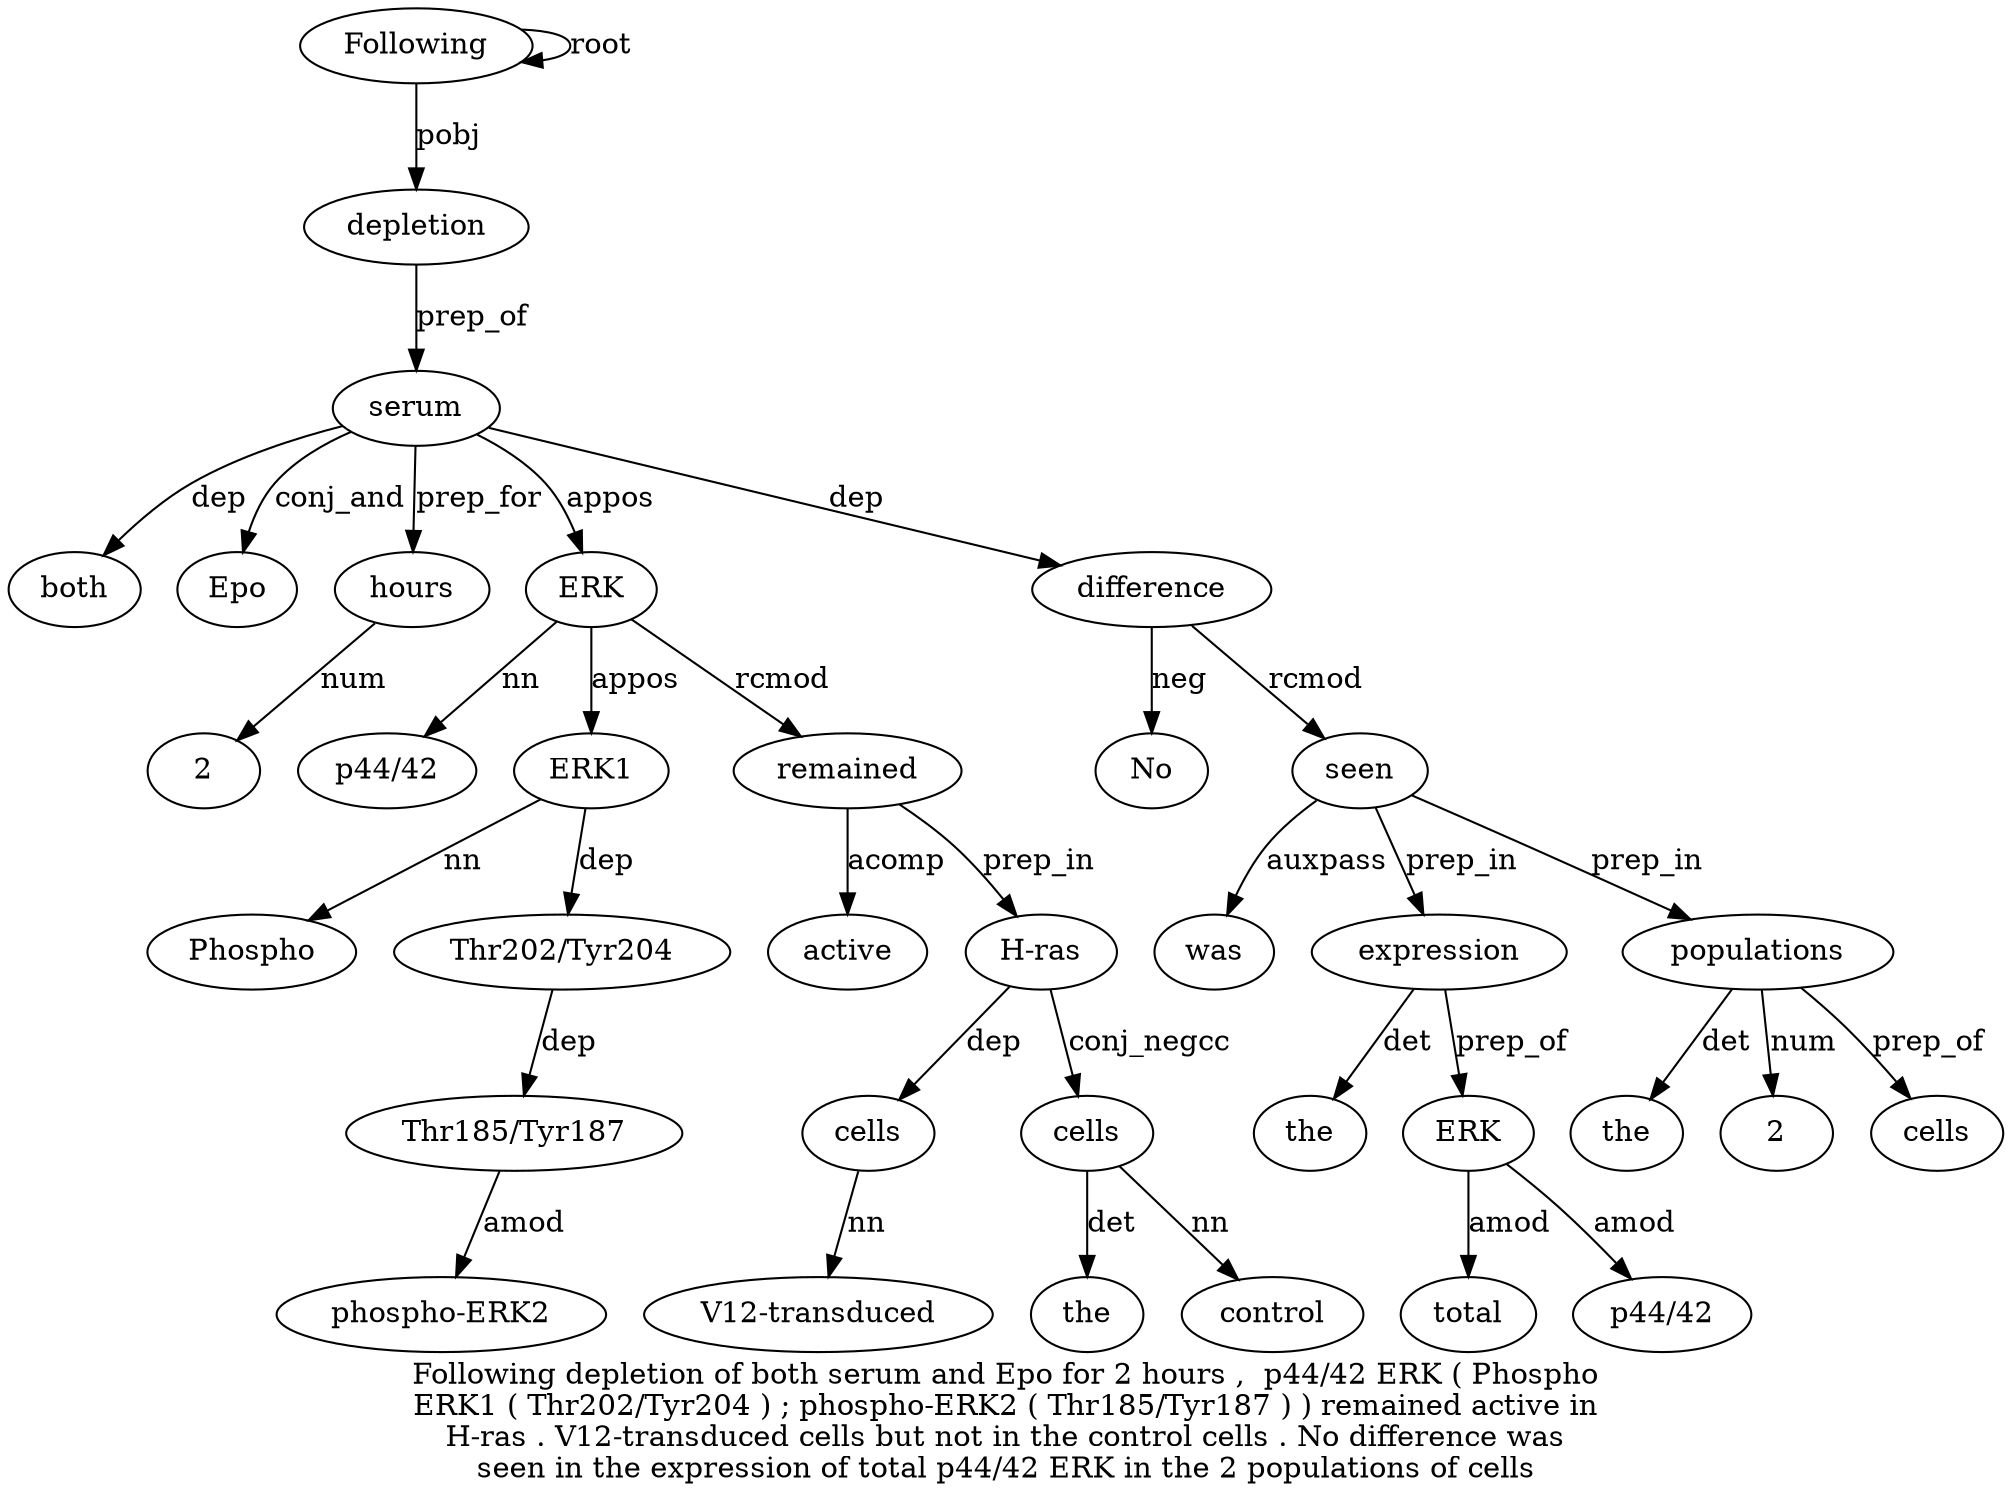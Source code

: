 digraph "Following depletion of both serum and Epo for 2 hours ,  p44/42 ERK ( Phospho ERK1 ( Thr202/Tyr204 ) ; phospho-ERK2 ( Thr185/Tyr187 ) ) remained active in H-ras . V12-transduced cells but not in the control cells . No difference was seen in the expression of total p44/42 ERK in the 2 populations of cells" {
label="Following depletion of both serum and Epo for 2 hours ,  p44/42 ERK ( Phospho
ERK1 ( Thr202/Tyr204 ) ; phospho-ERK2 ( Thr185/Tyr187 ) ) remained active in
H-ras . V12-transduced cells but not in the control cells . No difference was
seen in the expression of total p44/42 ERK in the 2 populations of cells";
Following1 [style=filled, fillcolor=white, label=Following];
Following1 -> Following1  [label=root];
depletion2 [style=filled, fillcolor=white, label=depletion];
Following1 -> depletion2  [label=pobj];
serum5 [style=filled, fillcolor=white, label=serum];
both4 [style=filled, fillcolor=white, label=both];
serum5 -> both4  [label=dep];
depletion2 -> serum5  [label=prep_of];
Epo7 [style=filled, fillcolor=white, label=Epo];
serum5 -> Epo7  [label=conj_and];
hours10 [style=filled, fillcolor=white, label=hours];
29 [style=filled, fillcolor=white, label=2];
hours10 -> 29  [label=num];
serum5 -> hours10  [label=prep_for];
ERK13 [style=filled, fillcolor=white, label=ERK];
"p44/421" [style=filled, fillcolor=white, label="p44/42"];
ERK13 -> "p44/421"  [label=nn];
serum5 -> ERK13  [label=appos];
ERK116 [style=filled, fillcolor=white, label=ERK1];
Phospho15 [style=filled, fillcolor=white, label=Phospho];
ERK116 -> Phospho15  [label=nn];
ERK13 -> ERK116  [label=appos];
"Thr202/Tyr20418" [style=filled, fillcolor=white, label="Thr202/Tyr204"];
ERK116 -> "Thr202/Tyr20418"  [label=dep];
"Thr185/Tyr18723" [style=filled, fillcolor=white, label="Thr185/Tyr187"];
"phospho-ERK21" [style=filled, fillcolor=white, label="phospho-ERK2"];
"Thr185/Tyr18723" -> "phospho-ERK21"  [label=amod];
"Thr202/Tyr20418" -> "Thr185/Tyr18723"  [label=dep];
remained26 [style=filled, fillcolor=white, label=remained];
ERK13 -> remained26  [label=rcmod];
active27 [style=filled, fillcolor=white, label=active];
remained26 -> active27  [label=acomp];
"H-ras29" [style=filled, fillcolor=white, label="H-ras"];
remained26 -> "H-ras29"  [label=prep_in];
cells32 [style=filled, fillcolor=white, label=cells];
"V12-transduced3" [style=filled, fillcolor=white, label="V12-transduced"];
cells32 -> "V12-transduced3"  [label=nn];
"H-ras29" -> cells32  [label=dep];
cells38 [style=filled, fillcolor=white, label=cells];
the36 [style=filled, fillcolor=white, label=the];
cells38 -> the36  [label=det];
control37 [style=filled, fillcolor=white, label=control];
cells38 -> control37  [label=nn];
"H-ras29" -> cells38  [label=conj_negcc];
difference41 [style=filled, fillcolor=white, label=difference];
No40 [style=filled, fillcolor=white, label=No];
difference41 -> No40  [label=neg];
serum5 -> difference41  [label=dep];
seen43 [style=filled, fillcolor=white, label=seen];
was42 [style=filled, fillcolor=white, label=was];
seen43 -> was42  [label=auxpass];
difference41 -> seen43  [label=rcmod];
expression46 [style=filled, fillcolor=white, label=expression];
the45 [style=filled, fillcolor=white, label=the];
expression46 -> the45  [label=det];
seen43 -> expression46  [label=prep_in];
ERK50 [style=filled, fillcolor=white, label=ERK];
total48 [style=filled, fillcolor=white, label=total];
ERK50 -> total48  [label=amod];
"p44/4249" [style=filled, fillcolor=white, label="p44/42"];
ERK50 -> "p44/4249"  [label=amod];
expression46 -> ERK50  [label=prep_of];
populations54 [style=filled, fillcolor=white, label=populations];
the52 [style=filled, fillcolor=white, label=the];
populations54 -> the52  [label=det];
253 [style=filled, fillcolor=white, label=2];
populations54 -> 253  [label=num];
seen43 -> populations54  [label=prep_in];
cells56 [style=filled, fillcolor=white, label=cells];
populations54 -> cells56  [label=prep_of];
}
